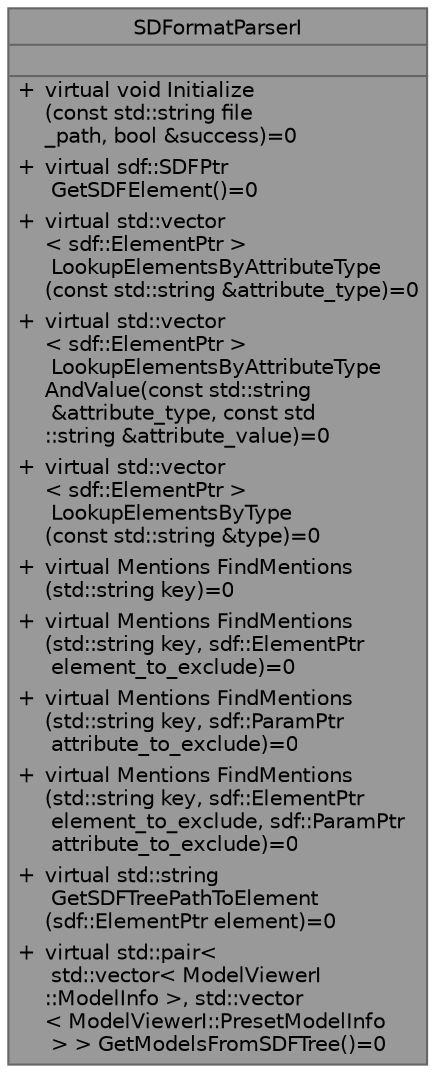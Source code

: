 digraph "SDFormatParserI"
{
 // LATEX_PDF_SIZE
  bgcolor="transparent";
  edge [fontname=Helvetica,fontsize=10,labelfontname=Helvetica,labelfontsize=10];
  node [fontname=Helvetica,fontsize=10,shape=box,height=0.2,width=0.4];
  Node1 [id="Node000001",shape=plain,label=<<TABLE CELLBORDER="0" BORDER="1"><TR><TD COLSPAN="2" CELLPADDING="1" CELLSPACING="0">SDFormatParserI</TD></TR>
<HR/>
<TR><TD COLSPAN="2" CELLPADDING="1" CELLSPACING="0">&nbsp;</TD></TR>
<HR/>
<TR><TD VALIGN="top" CELLPADDING="1" CELLSPACING="0">+</TD><TD VALIGN="top" ALIGN="LEFT" CELLPADDING="1" CELLSPACING="0">virtual void Initialize<BR ALIGN="LEFT"/>(const std::string file<BR ALIGN="LEFT"/>_path, bool &amp;success)=0<BR ALIGN="LEFT"/></TD></TR>
<TR><TD VALIGN="top" CELLPADDING="1" CELLSPACING="0">+</TD><TD VALIGN="top" ALIGN="LEFT" CELLPADDING="1" CELLSPACING="0">virtual sdf::SDFPtr<BR ALIGN="LEFT"/> GetSDFElement()=0<BR ALIGN="LEFT"/></TD></TR>
<TR><TD VALIGN="top" CELLPADDING="1" CELLSPACING="0">+</TD><TD VALIGN="top" ALIGN="LEFT" CELLPADDING="1" CELLSPACING="0">virtual std::vector<BR ALIGN="LEFT"/>&lt; sdf::ElementPtr &gt;<BR ALIGN="LEFT"/> LookupElementsByAttributeType<BR ALIGN="LEFT"/>(const std::string &amp;attribute_type)=0<BR ALIGN="LEFT"/></TD></TR>
<TR><TD VALIGN="top" CELLPADDING="1" CELLSPACING="0">+</TD><TD VALIGN="top" ALIGN="LEFT" CELLPADDING="1" CELLSPACING="0">virtual std::vector<BR ALIGN="LEFT"/>&lt; sdf::ElementPtr &gt;<BR ALIGN="LEFT"/> LookupElementsByAttributeType<BR ALIGN="LEFT"/>AndValue(const std::string<BR ALIGN="LEFT"/> &amp;attribute_type, const std<BR ALIGN="LEFT"/>::string &amp;attribute_value)=0<BR ALIGN="LEFT"/></TD></TR>
<TR><TD VALIGN="top" CELLPADDING="1" CELLSPACING="0">+</TD><TD VALIGN="top" ALIGN="LEFT" CELLPADDING="1" CELLSPACING="0">virtual std::vector<BR ALIGN="LEFT"/>&lt; sdf::ElementPtr &gt;<BR ALIGN="LEFT"/> LookupElementsByType<BR ALIGN="LEFT"/>(const std::string &amp;type)=0<BR ALIGN="LEFT"/></TD></TR>
<TR><TD VALIGN="top" CELLPADDING="1" CELLSPACING="0">+</TD><TD VALIGN="top" ALIGN="LEFT" CELLPADDING="1" CELLSPACING="0">virtual Mentions FindMentions<BR ALIGN="LEFT"/>(std::string key)=0<BR ALIGN="LEFT"/></TD></TR>
<TR><TD VALIGN="top" CELLPADDING="1" CELLSPACING="0">+</TD><TD VALIGN="top" ALIGN="LEFT" CELLPADDING="1" CELLSPACING="0">virtual Mentions FindMentions<BR ALIGN="LEFT"/>(std::string key, sdf::ElementPtr<BR ALIGN="LEFT"/> element_to_exclude)=0<BR ALIGN="LEFT"/></TD></TR>
<TR><TD VALIGN="top" CELLPADDING="1" CELLSPACING="0">+</TD><TD VALIGN="top" ALIGN="LEFT" CELLPADDING="1" CELLSPACING="0">virtual Mentions FindMentions<BR ALIGN="LEFT"/>(std::string key, sdf::ParamPtr<BR ALIGN="LEFT"/> attribute_to_exclude)=0<BR ALIGN="LEFT"/></TD></TR>
<TR><TD VALIGN="top" CELLPADDING="1" CELLSPACING="0">+</TD><TD VALIGN="top" ALIGN="LEFT" CELLPADDING="1" CELLSPACING="0">virtual Mentions FindMentions<BR ALIGN="LEFT"/>(std::string key, sdf::ElementPtr<BR ALIGN="LEFT"/> element_to_exclude, sdf::ParamPtr<BR ALIGN="LEFT"/> attribute_to_exclude)=0<BR ALIGN="LEFT"/></TD></TR>
<TR><TD VALIGN="top" CELLPADDING="1" CELLSPACING="0">+</TD><TD VALIGN="top" ALIGN="LEFT" CELLPADDING="1" CELLSPACING="0">virtual std::string<BR ALIGN="LEFT"/> GetSDFTreePathToElement<BR ALIGN="LEFT"/>(sdf::ElementPtr element)=0<BR ALIGN="LEFT"/></TD></TR>
<TR><TD VALIGN="top" CELLPADDING="1" CELLSPACING="0">+</TD><TD VALIGN="top" ALIGN="LEFT" CELLPADDING="1" CELLSPACING="0">virtual std::pair&lt;<BR ALIGN="LEFT"/> std::vector&lt; ModelViewerI<BR ALIGN="LEFT"/>::ModelInfo &gt;, std::vector<BR ALIGN="LEFT"/>&lt; ModelViewerI::PresetModelInfo<BR ALIGN="LEFT"/> &gt; &gt; GetModelsFromSDFTree()=0<BR ALIGN="LEFT"/></TD></TR>
</TABLE>>
,height=0.2,width=0.4,color="gray40", fillcolor="grey60", style="filled", fontcolor="black",tooltip="Interface for the SDFormat Editor's Parser."];
}
